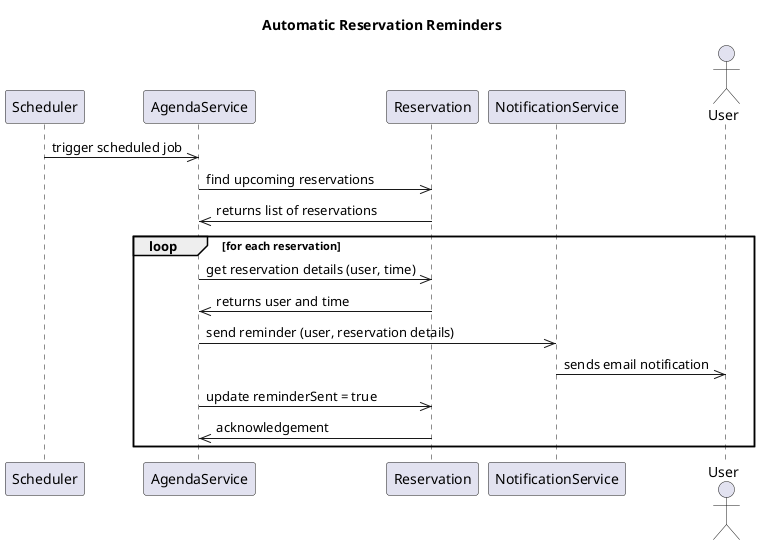 @startuml
title Automatic Reservation Reminders

participant "Scheduler" as Scheduler
participant "AgendaService" as AgendaService
participant "Reservation" as Reservation
participant "NotificationService" as NotificationService
actor "User" as User

Scheduler ->> AgendaService : trigger scheduled job
AgendaService ->> Reservation : find upcoming reservations
Reservation ->> AgendaService : returns list of reservations
loop for each reservation
  AgendaService ->> Reservation : get reservation details (user, time)
  Reservation ->> AgendaService : returns user and time
  AgendaService ->> NotificationService : send reminder (user, reservation details)
  NotificationService ->> User : sends email notification
  AgendaService ->> Reservation : update reminderSent = true
  Reservation ->> AgendaService : acknowledgement
end
@enduml